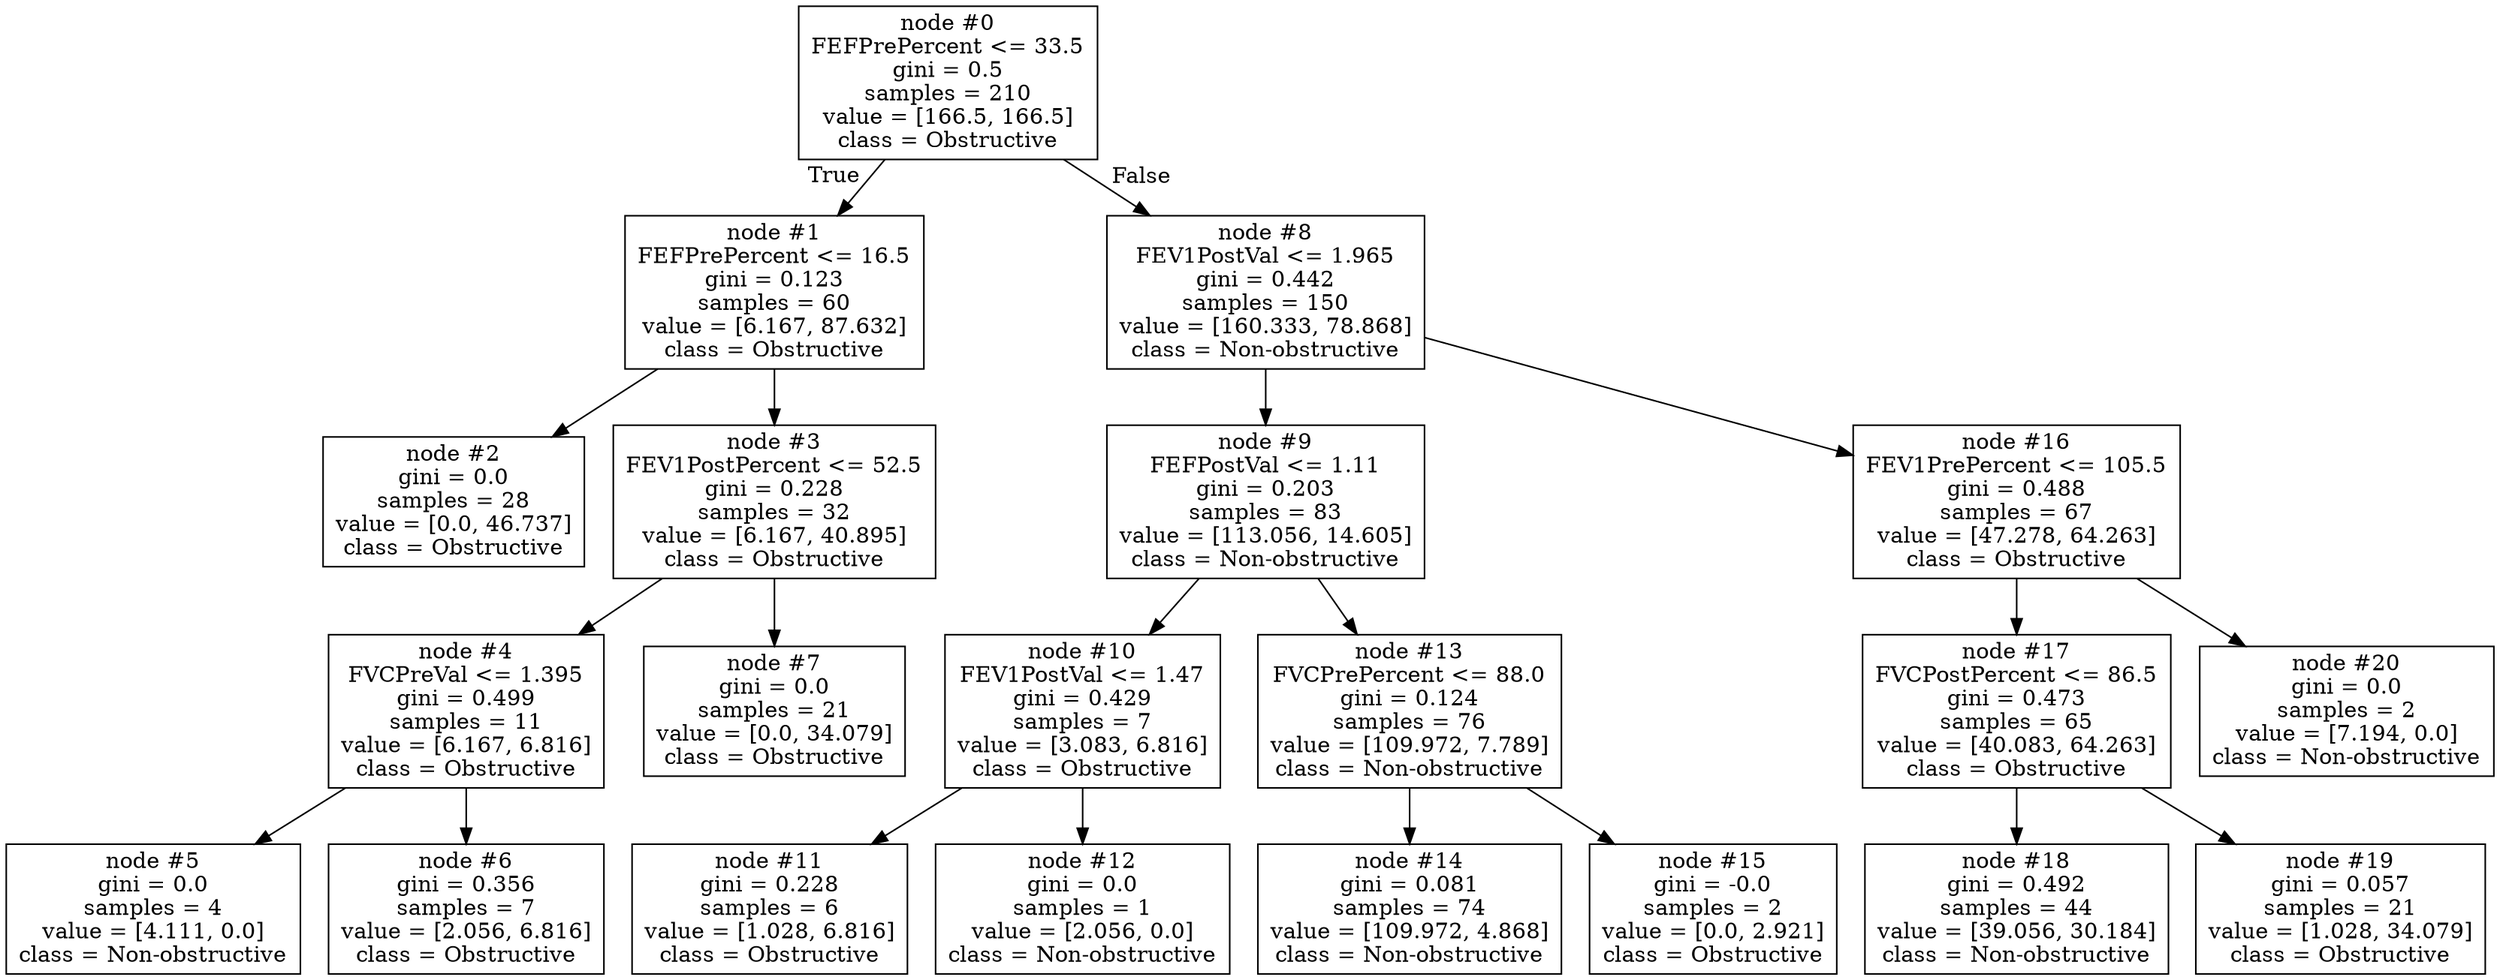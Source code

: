 digraph Tree {
node [shape=box] ;
0 [label="node #0\nFEFPrePercent <= 33.5\ngini = 0.5\nsamples = 210\nvalue = [166.5, 166.5]\nclass = Obstructive"] ;
1 [label="node #1\nFEFPrePercent <= 16.5\ngini = 0.123\nsamples = 60\nvalue = [6.167, 87.632]\nclass = Obstructive"] ;
0 -> 1 [labeldistance=2.5, labelangle=45, headlabel="True"] ;
2 [label="node #2\ngini = 0.0\nsamples = 28\nvalue = [0.0, 46.737]\nclass = Obstructive"] ;
1 -> 2 ;
3 [label="node #3\nFEV1PostPercent <= 52.5\ngini = 0.228\nsamples = 32\nvalue = [6.167, 40.895]\nclass = Obstructive"] ;
1 -> 3 ;
4 [label="node #4\nFVCPreVal <= 1.395\ngini = 0.499\nsamples = 11\nvalue = [6.167, 6.816]\nclass = Obstructive"] ;
3 -> 4 ;
5 [label="node #5\ngini = 0.0\nsamples = 4\nvalue = [4.111, 0.0]\nclass = Non-obstructive"] ;
4 -> 5 ;
6 [label="node #6\ngini = 0.356\nsamples = 7\nvalue = [2.056, 6.816]\nclass = Obstructive"] ;
4 -> 6 ;
7 [label="node #7\ngini = 0.0\nsamples = 21\nvalue = [0.0, 34.079]\nclass = Obstructive"] ;
3 -> 7 ;
8 [label="node #8\nFEV1PostVal <= 1.965\ngini = 0.442\nsamples = 150\nvalue = [160.333, 78.868]\nclass = Non-obstructive"] ;
0 -> 8 [labeldistance=2.5, labelangle=-45, headlabel="False"] ;
9 [label="node #9\nFEFPostVal <= 1.11\ngini = 0.203\nsamples = 83\nvalue = [113.056, 14.605]\nclass = Non-obstructive"] ;
8 -> 9 ;
10 [label="node #10\nFEV1PostVal <= 1.47\ngini = 0.429\nsamples = 7\nvalue = [3.083, 6.816]\nclass = Obstructive"] ;
9 -> 10 ;
11 [label="node #11\ngini = 0.228\nsamples = 6\nvalue = [1.028, 6.816]\nclass = Obstructive"] ;
10 -> 11 ;
12 [label="node #12\ngini = 0.0\nsamples = 1\nvalue = [2.056, 0.0]\nclass = Non-obstructive"] ;
10 -> 12 ;
13 [label="node #13\nFVCPrePercent <= 88.0\ngini = 0.124\nsamples = 76\nvalue = [109.972, 7.789]\nclass = Non-obstructive"] ;
9 -> 13 ;
14 [label="node #14\ngini = 0.081\nsamples = 74\nvalue = [109.972, 4.868]\nclass = Non-obstructive"] ;
13 -> 14 ;
15 [label="node #15\ngini = -0.0\nsamples = 2\nvalue = [0.0, 2.921]\nclass = Obstructive"] ;
13 -> 15 ;
16 [label="node #16\nFEV1PrePercent <= 105.5\ngini = 0.488\nsamples = 67\nvalue = [47.278, 64.263]\nclass = Obstructive"] ;
8 -> 16 ;
17 [label="node #17\nFVCPostPercent <= 86.5\ngini = 0.473\nsamples = 65\nvalue = [40.083, 64.263]\nclass = Obstructive"] ;
16 -> 17 ;
18 [label="node #18\ngini = 0.492\nsamples = 44\nvalue = [39.056, 30.184]\nclass = Non-obstructive"] ;
17 -> 18 ;
19 [label="node #19\ngini = 0.057\nsamples = 21\nvalue = [1.028, 34.079]\nclass = Obstructive"] ;
17 -> 19 ;
20 [label="node #20\ngini = 0.0\nsamples = 2\nvalue = [7.194, 0.0]\nclass = Non-obstructive"] ;
16 -> 20 ;
}